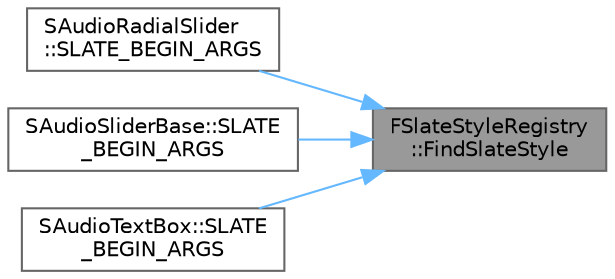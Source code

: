 digraph "FSlateStyleRegistry::FindSlateStyle"
{
 // INTERACTIVE_SVG=YES
 // LATEX_PDF_SIZE
  bgcolor="transparent";
  edge [fontname=Helvetica,fontsize=10,labelfontname=Helvetica,labelfontsize=10];
  node [fontname=Helvetica,fontsize=10,shape=box,height=0.2,width=0.4];
  rankdir="RL";
  Node1 [id="Node000001",label="FSlateStyleRegistry\l::FindSlateStyle",height=0.2,width=0.4,color="gray40", fillcolor="grey60", style="filled", fontcolor="black",tooltip="Find a slate style in the repository."];
  Node1 -> Node2 [id="edge1_Node000001_Node000002",dir="back",color="steelblue1",style="solid",tooltip=" "];
  Node2 [id="Node000002",label="SAudioRadialSlider\l::SLATE_BEGIN_ARGS",height=0.2,width=0.4,color="grey40", fillcolor="white", style="filled",URL="$df/d61/classSAudioRadialSlider.html#a3d96e513bd59506c3ed276d2709386d1",tooltip=" "];
  Node1 -> Node3 [id="edge2_Node000001_Node000003",dir="back",color="steelblue1",style="solid",tooltip=" "];
  Node3 [id="Node000003",label="SAudioSliderBase::SLATE\l_BEGIN_ARGS",height=0.2,width=0.4,color="grey40", fillcolor="white", style="filled",URL="$da/d04/classSAudioSliderBase.html#aa9bc1ae5639e442563a686d6a0a04196",tooltip=" "];
  Node1 -> Node4 [id="edge3_Node000001_Node000004",dir="back",color="steelblue1",style="solid",tooltip=" "];
  Node4 [id="Node000004",label="SAudioTextBox::SLATE\l_BEGIN_ARGS",height=0.2,width=0.4,color="grey40", fillcolor="white", style="filled",URL="$d0/d1c/classSAudioTextBox.html#a78ef38fa02210fe76382af4c5a779aee",tooltip=" "];
}
